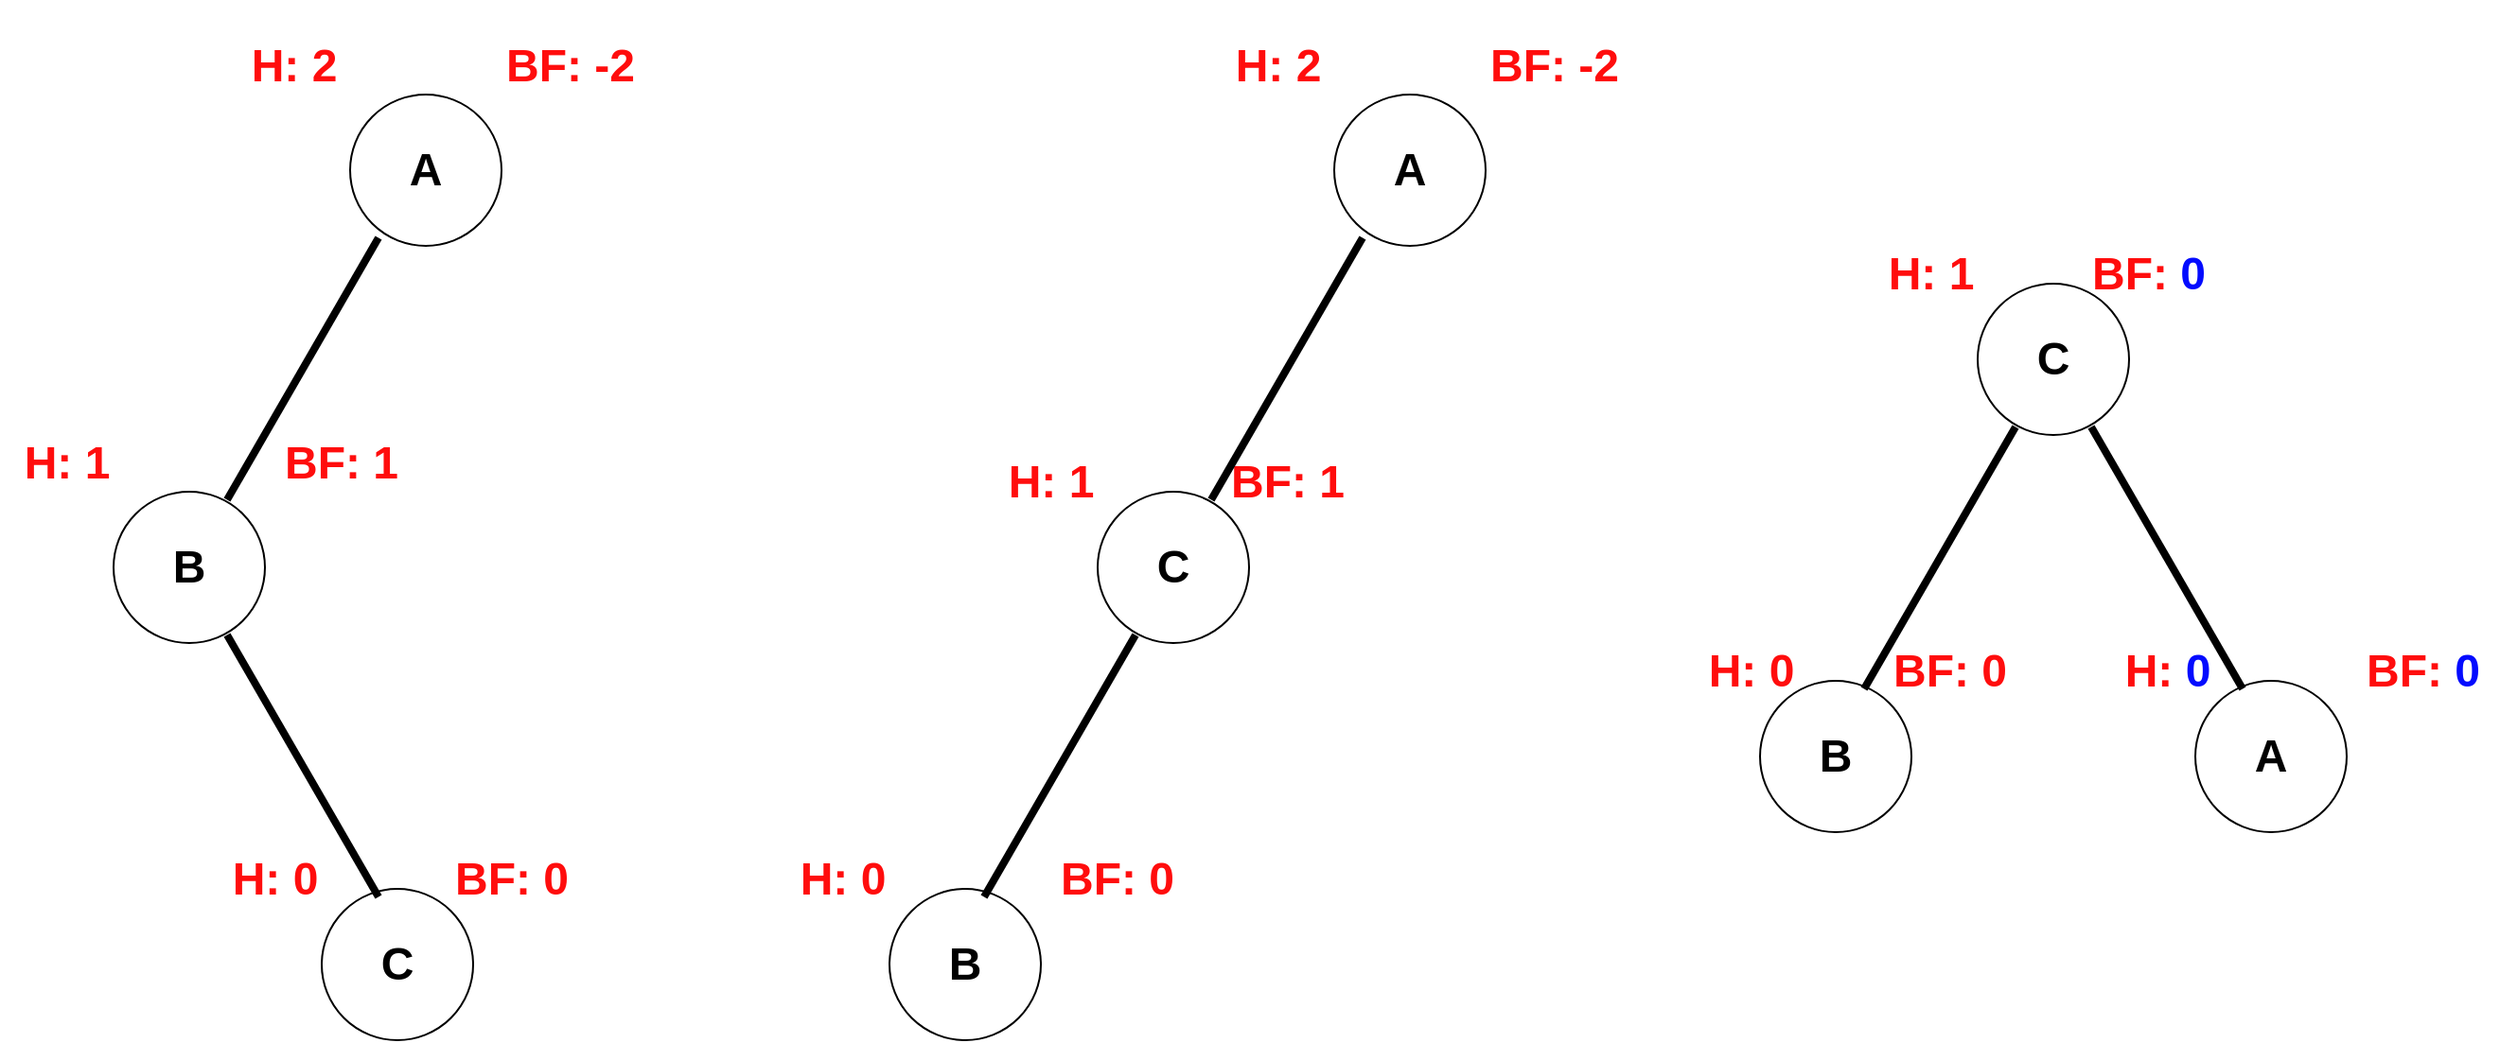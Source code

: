<mxfile version="24.2.8" type="device">
  <diagram name="Page-1" id="MaE8sihNqbvwA2QMmZeW">
    <mxGraphModel dx="2074" dy="1146" grid="1" gridSize="10" guides="0" tooltips="1" connect="1" arrows="1" fold="1" page="1" pageScale="1" pageWidth="850" pageHeight="1100" math="0" shadow="0">
      <root>
        <mxCell id="0" />
        <mxCell id="1" parent="0" />
        <mxCell id="zSKFYqf5KZoFIJSlTRXw-8" value="&lt;h1&gt;A&lt;/h1&gt;" style="ellipse;whiteSpace=wrap;html=1;aspect=fixed;" parent="1" vertex="1">
          <mxGeometry x="215" y="210" width="80" height="80" as="geometry" />
        </mxCell>
        <mxCell id="zSKFYqf5KZoFIJSlTRXw-67" value="&lt;h1&gt;&lt;font color=&quot;#ff0d0d&quot;&gt;H: 2&lt;/font&gt;&lt;/h1&gt;" style="text;html=1;align=center;verticalAlign=middle;resizable=0;points=[];autosize=1;strokeColor=none;fillColor=none;fontStyle=0" parent="1" vertex="1">
          <mxGeometry x="150" y="160" width="70" height="70" as="geometry" />
        </mxCell>
        <mxCell id="zSKFYqf5KZoFIJSlTRXw-68" value="&lt;h1&gt;&lt;font color=&quot;#ff0d0d&quot;&gt;BF: -2&lt;/font&gt;&lt;/h1&gt;" style="text;html=1;align=center;verticalAlign=middle;resizable=0;points=[];autosize=1;strokeColor=none;fillColor=none;fontStyle=0" parent="1" vertex="1">
          <mxGeometry x="286" y="160" width="90" height="70" as="geometry" />
        </mxCell>
        <mxCell id="cdUrXYXcg1b5auzg4oEX-2" value="&lt;h1&gt;B&lt;/h1&gt;" style="ellipse;whiteSpace=wrap;html=1;aspect=fixed;" parent="1" vertex="1">
          <mxGeometry x="90" y="420" width="80" height="80" as="geometry" />
        </mxCell>
        <mxCell id="cdUrXYXcg1b5auzg4oEX-5" value="&lt;h1&gt;C&lt;/h1&gt;" style="ellipse;whiteSpace=wrap;html=1;aspect=fixed;" parent="1" vertex="1">
          <mxGeometry x="200" y="630" width="80" height="80" as="geometry" />
        </mxCell>
        <mxCell id="cdUrXYXcg1b5auzg4oEX-6" value="&lt;h1&gt;&lt;font color=&quot;#ff0d0d&quot;&gt;H: 0&lt;/font&gt;&lt;/h1&gt;" style="text;html=1;align=center;verticalAlign=middle;resizable=0;points=[];autosize=1;strokeColor=none;fillColor=none;fontStyle=0" parent="1" vertex="1">
          <mxGeometry x="140" y="590" width="70" height="70" as="geometry" />
        </mxCell>
        <mxCell id="cdUrXYXcg1b5auzg4oEX-7" value="&lt;h1&gt;&lt;font color=&quot;#ff0d0d&quot;&gt;BF: 0&lt;/font&gt;&lt;/h1&gt;" style="text;html=1;align=center;verticalAlign=middle;resizable=0;points=[];autosize=1;strokeColor=none;fillColor=none;fontStyle=0" parent="1" vertex="1">
          <mxGeometry x="260" y="590" width="80" height="70" as="geometry" />
        </mxCell>
        <mxCell id="cdUrXYXcg1b5auzg4oEX-10" value="&lt;h1&gt;&lt;font color=&quot;#ff0d0d&quot;&gt;H: 1&lt;/font&gt;&lt;/h1&gt;" style="text;html=1;align=center;verticalAlign=middle;resizable=0;points=[];autosize=1;strokeColor=none;fillColor=none;fontStyle=0" parent="1" vertex="1">
          <mxGeometry x="30" y="370" width="70" height="70" as="geometry" />
        </mxCell>
        <mxCell id="cdUrXYXcg1b5auzg4oEX-11" value="&lt;h1&gt;&lt;font color=&quot;#ff0d0d&quot;&gt;BF: 1&lt;/font&gt;&lt;/h1&gt;" style="text;html=1;align=center;verticalAlign=middle;resizable=0;points=[];autosize=1;strokeColor=none;fillColor=none;fontStyle=0" parent="1" vertex="1">
          <mxGeometry x="170" y="370" width="80" height="70" as="geometry" />
        </mxCell>
        <mxCell id="zZoeSg0c3qZk_jNe_p51-13" value="&lt;h1&gt;A&lt;/h1&gt;" style="ellipse;whiteSpace=wrap;html=1;aspect=fixed;" vertex="1" parent="1">
          <mxGeometry x="1190" y="520" width="80" height="80" as="geometry" />
        </mxCell>
        <mxCell id="zZoeSg0c3qZk_jNe_p51-14" value="&lt;h1&gt;&lt;font color=&quot;#ff0d0d&quot;&gt;H: &lt;/font&gt;&lt;font color=&quot;#030bff&quot;&gt;0&lt;/font&gt;&lt;/h1&gt;" style="text;html=1;align=center;verticalAlign=middle;resizable=0;points=[];autosize=1;strokeColor=none;fillColor=none;fontStyle=0" vertex="1" parent="1">
          <mxGeometry x="1140" y="480" width="70" height="70" as="geometry" />
        </mxCell>
        <mxCell id="zZoeSg0c3qZk_jNe_p51-15" value="&lt;h1&gt;&lt;font color=&quot;#ff0d0d&quot;&gt;BF: &lt;/font&gt;&lt;font color=&quot;#030bff&quot;&gt;0&lt;/font&gt;&lt;/h1&gt;" style="text;html=1;align=center;verticalAlign=middle;resizable=0;points=[];autosize=1;strokeColor=none;fillColor=none;fontStyle=0" vertex="1" parent="1">
          <mxGeometry x="1270" y="480" width="80" height="70" as="geometry" />
        </mxCell>
        <mxCell id="zZoeSg0c3qZk_jNe_p51-16" value="&lt;h1&gt;B&lt;/h1&gt;" style="ellipse;whiteSpace=wrap;html=1;aspect=fixed;" vertex="1" parent="1">
          <mxGeometry x="960" y="520" width="80" height="80" as="geometry" />
        </mxCell>
        <mxCell id="zZoeSg0c3qZk_jNe_p51-17" value="&lt;h1&gt;C&lt;/h1&gt;" style="ellipse;whiteSpace=wrap;html=1;aspect=fixed;" vertex="1" parent="1">
          <mxGeometry x="1075" y="310" width="80" height="80" as="geometry" />
        </mxCell>
        <mxCell id="zZoeSg0c3qZk_jNe_p51-18" value="&lt;h1&gt;&lt;font color=&quot;#ff0d0d&quot;&gt;H: 1&lt;/font&gt;&lt;/h1&gt;" style="text;html=1;align=center;verticalAlign=middle;resizable=0;points=[];autosize=1;strokeColor=none;fillColor=none;fontStyle=0" vertex="1" parent="1">
          <mxGeometry x="1015" y="270" width="70" height="70" as="geometry" />
        </mxCell>
        <mxCell id="zZoeSg0c3qZk_jNe_p51-19" value="&lt;h1&gt;&lt;font color=&quot;#ff0d0d&quot;&gt;BF: &lt;/font&gt;&lt;font color=&quot;#030bff&quot;&gt;0&lt;/font&gt;&lt;/h1&gt;" style="text;html=1;align=center;verticalAlign=middle;resizable=0;points=[];autosize=1;strokeColor=none;fillColor=none;fontStyle=0" vertex="1" parent="1">
          <mxGeometry x="1125" y="270" width="80" height="70" as="geometry" />
        </mxCell>
        <mxCell id="zZoeSg0c3qZk_jNe_p51-20" value="&lt;h1&gt;&lt;font color=&quot;#ff0d0d&quot;&gt;H: 0&lt;/font&gt;&lt;/h1&gt;" style="text;html=1;align=center;verticalAlign=middle;resizable=0;points=[];autosize=1;strokeColor=none;fillColor=none;fontStyle=0" vertex="1" parent="1">
          <mxGeometry x="920" y="480" width="70" height="70" as="geometry" />
        </mxCell>
        <mxCell id="zZoeSg0c3qZk_jNe_p51-21" value="&lt;h1&gt;&lt;font color=&quot;#ff0d0d&quot;&gt;BF: 0&lt;/font&gt;&lt;/h1&gt;" style="text;html=1;align=center;verticalAlign=middle;resizable=0;points=[];autosize=1;strokeColor=none;fillColor=none;fontStyle=0" vertex="1" parent="1">
          <mxGeometry x="1020" y="480" width="80" height="70" as="geometry" />
        </mxCell>
        <mxCell id="zZoeSg0c3qZk_jNe_p51-23" value="" style="line;strokeWidth=4;html=1;perimeter=backbonePerimeter;points=[];outlineConnect=0;rotation=-120;" vertex="1" parent="1">
          <mxGeometry x="1095" y="450" width="160" height="10" as="geometry" />
        </mxCell>
        <mxCell id="zZoeSg0c3qZk_jNe_p51-24" value="" style="line;strokeWidth=4;html=1;perimeter=backbonePerimeter;points=[];outlineConnect=0;rotation=-60;" vertex="1" parent="1">
          <mxGeometry x="975" y="450" width="160" height="10" as="geometry" />
        </mxCell>
        <mxCell id="zZoeSg0c3qZk_jNe_p51-25" value="" style="line;strokeWidth=4;html=1;perimeter=backbonePerimeter;points=[];outlineConnect=0;rotation=-60;" vertex="1" parent="1">
          <mxGeometry x="110" y="350" width="160" height="10" as="geometry" />
        </mxCell>
        <mxCell id="zZoeSg0c3qZk_jNe_p51-26" value="" style="line;strokeWidth=4;html=1;perimeter=backbonePerimeter;points=[];outlineConnect=0;rotation=-120;" vertex="1" parent="1">
          <mxGeometry x="110" y="560" width="160" height="10" as="geometry" />
        </mxCell>
        <mxCell id="zZoeSg0c3qZk_jNe_p51-27" value="&lt;h1&gt;A&lt;/h1&gt;" style="ellipse;whiteSpace=wrap;html=1;aspect=fixed;" vertex="1" parent="1">
          <mxGeometry x="735" y="210" width="80" height="80" as="geometry" />
        </mxCell>
        <mxCell id="zZoeSg0c3qZk_jNe_p51-28" value="&lt;h1&gt;&lt;font color=&quot;#ff0d0d&quot;&gt;H: 2&lt;/font&gt;&lt;/h1&gt;" style="text;html=1;align=center;verticalAlign=middle;resizable=0;points=[];autosize=1;strokeColor=none;fillColor=none;fontStyle=0" vertex="1" parent="1">
          <mxGeometry x="670" y="160" width="70" height="70" as="geometry" />
        </mxCell>
        <mxCell id="zZoeSg0c3qZk_jNe_p51-29" value="&lt;h1&gt;&lt;font color=&quot;#ff0d0d&quot;&gt;BF: -2&lt;/font&gt;&lt;/h1&gt;" style="text;html=1;align=center;verticalAlign=middle;resizable=0;points=[];autosize=1;strokeColor=none;fillColor=none;fontStyle=0" vertex="1" parent="1">
          <mxGeometry x="806" y="160" width="90" height="70" as="geometry" />
        </mxCell>
        <mxCell id="zZoeSg0c3qZk_jNe_p51-30" value="&lt;h1&gt;B&lt;/h1&gt;" style="ellipse;whiteSpace=wrap;html=1;aspect=fixed;" vertex="1" parent="1">
          <mxGeometry x="500" y="630" width="80" height="80" as="geometry" />
        </mxCell>
        <mxCell id="zZoeSg0c3qZk_jNe_p51-31" value="&lt;h1&gt;C&lt;/h1&gt;" style="ellipse;whiteSpace=wrap;html=1;aspect=fixed;" vertex="1" parent="1">
          <mxGeometry x="610" y="420" width="80" height="80" as="geometry" />
        </mxCell>
        <mxCell id="zZoeSg0c3qZk_jNe_p51-32" value="&lt;h1&gt;&lt;font color=&quot;#ff0d0d&quot;&gt;H: 1&lt;/font&gt;&lt;/h1&gt;" style="text;html=1;align=center;verticalAlign=middle;resizable=0;points=[];autosize=1;strokeColor=none;fillColor=none;fontStyle=0" vertex="1" parent="1">
          <mxGeometry x="550" y="380" width="70" height="70" as="geometry" />
        </mxCell>
        <mxCell id="zZoeSg0c3qZk_jNe_p51-33" value="&lt;h1&gt;&lt;font color=&quot;#ff0d0d&quot;&gt;BF: 1&lt;/font&gt;&lt;/h1&gt;" style="text;html=1;align=center;verticalAlign=middle;resizable=0;points=[];autosize=1;strokeColor=none;fillColor=none;fontStyle=0" vertex="1" parent="1">
          <mxGeometry x="670" y="380" width="80" height="70" as="geometry" />
        </mxCell>
        <mxCell id="zZoeSg0c3qZk_jNe_p51-34" value="&lt;h1&gt;&lt;font color=&quot;#ff0d0d&quot;&gt;H: 0&lt;/font&gt;&lt;/h1&gt;" style="text;html=1;align=center;verticalAlign=middle;resizable=0;points=[];autosize=1;strokeColor=none;fillColor=none;fontStyle=0" vertex="1" parent="1">
          <mxGeometry x="440" y="590" width="70" height="70" as="geometry" />
        </mxCell>
        <mxCell id="zZoeSg0c3qZk_jNe_p51-35" value="&lt;h1&gt;&lt;font color=&quot;#ff0d0d&quot;&gt;BF: 0&lt;/font&gt;&lt;/h1&gt;" style="text;html=1;align=center;verticalAlign=middle;resizable=0;points=[];autosize=1;strokeColor=none;fillColor=none;fontStyle=0" vertex="1" parent="1">
          <mxGeometry x="580" y="590" width="80" height="70" as="geometry" />
        </mxCell>
        <mxCell id="zZoeSg0c3qZk_jNe_p51-36" value="" style="line;strokeWidth=4;html=1;perimeter=backbonePerimeter;points=[];outlineConnect=0;rotation=-60;" vertex="1" parent="1">
          <mxGeometry x="630" y="350" width="160" height="10" as="geometry" />
        </mxCell>
        <mxCell id="zZoeSg0c3qZk_jNe_p51-38" value="" style="line;strokeWidth=4;html=1;perimeter=backbonePerimeter;points=[];outlineConnect=0;rotation=-60;" vertex="1" parent="1">
          <mxGeometry x="510" y="560" width="160" height="10" as="geometry" />
        </mxCell>
      </root>
    </mxGraphModel>
  </diagram>
</mxfile>
